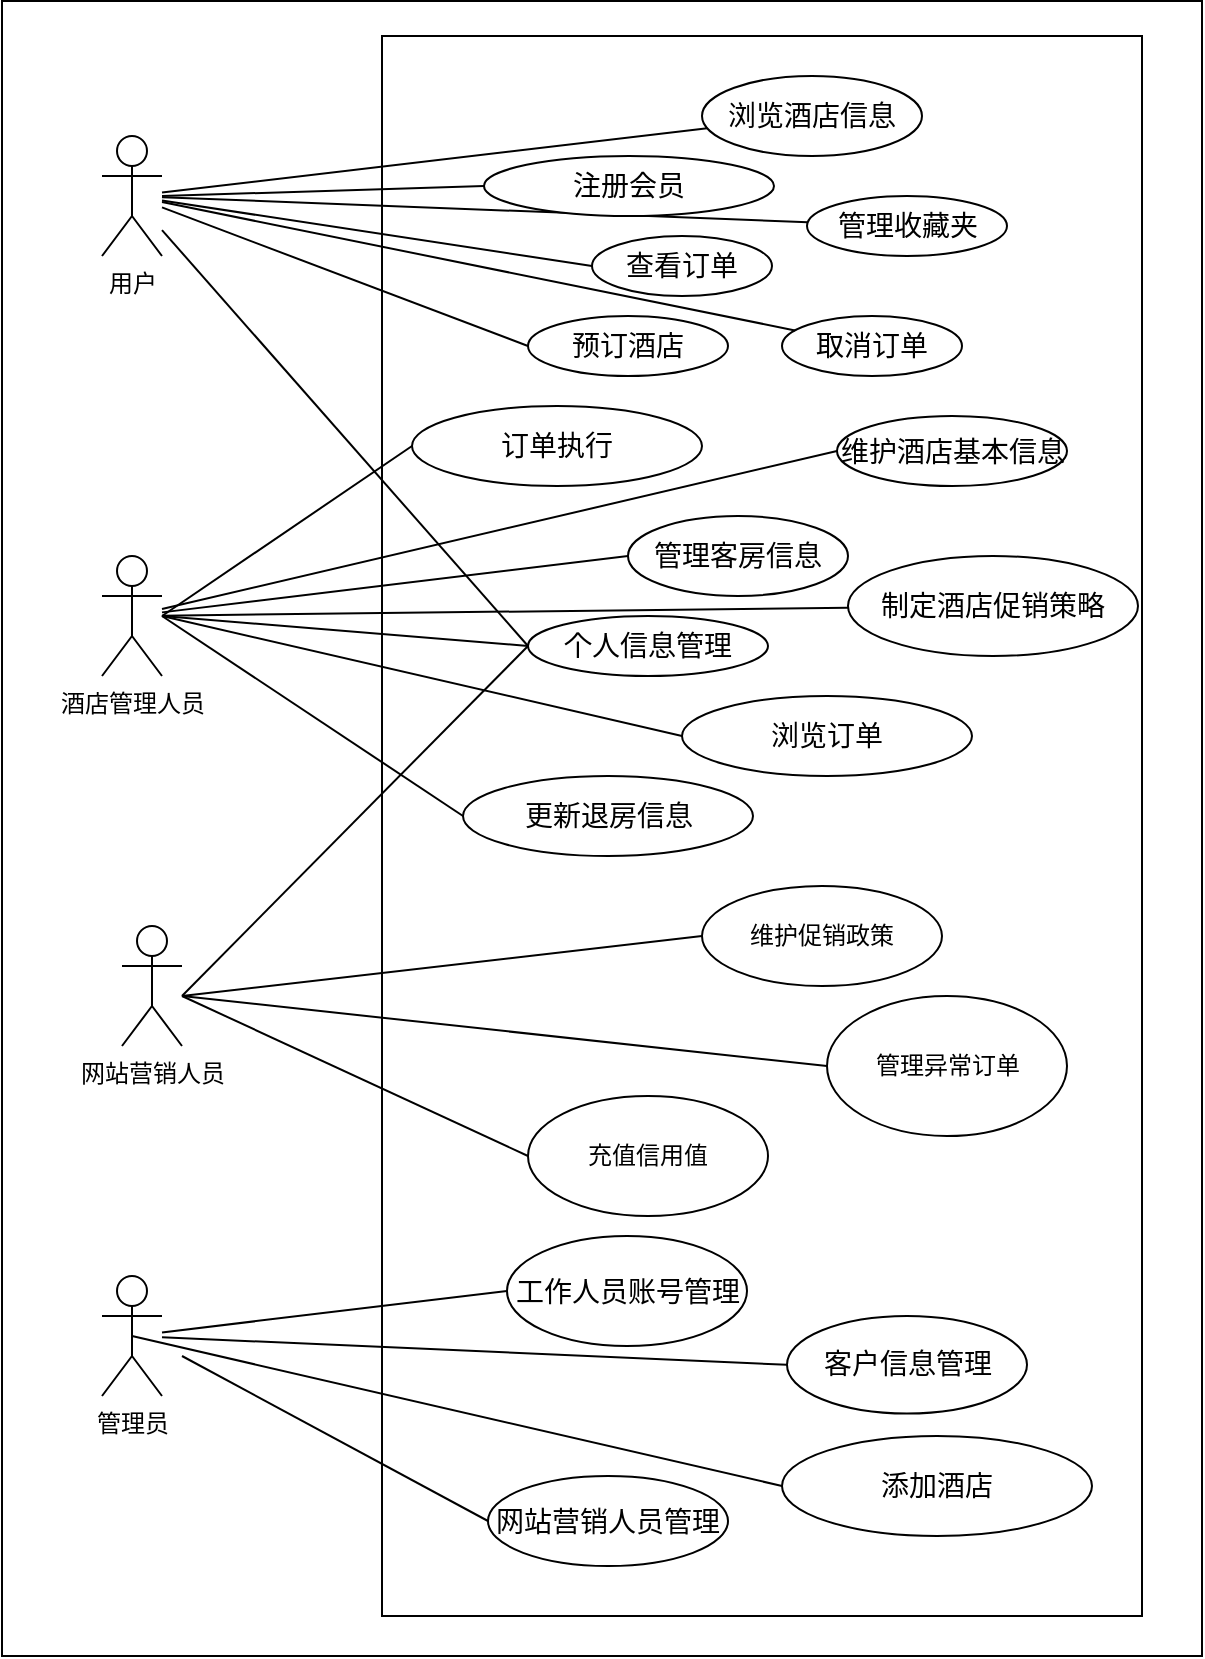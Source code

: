 <mxfile version="12.9.3" type="device"><diagram id="YWd8G2-2cAfF-EYyLHko" name="Page-1"><mxGraphModel dx="782" dy="507" grid="1" gridSize="10" guides="1" tooltips="1" connect="1" arrows="1" fold="1" page="1" pageScale="1" pageWidth="827" pageHeight="1169" math="0" shadow="0"><root><mxCell id="0"/><mxCell id="1" parent="0"/><mxCell id="R-DKKXhETDMrApcMIBtu-35" value="用例图" style="shape=umlFrame;whiteSpace=wrap;html=1;" parent="1" vertex="1"><mxGeometry x="100" y="92.5" width="600" height="827.5" as="geometry"/></mxCell><mxCell id="R-DKKXhETDMrApcMIBtu-1" value="" style="rounded=0;whiteSpace=wrap;html=1;" parent="1" vertex="1"><mxGeometry x="100" y="92.5" width="600" height="827.5" as="geometry"/></mxCell><mxCell id="R-DKKXhETDMrApcMIBtu-2" value="用户" style="shape=umlActor;verticalLabelPosition=bottom;labelBackgroundColor=#ffffff;verticalAlign=top;html=1;outlineConnect=0;" parent="1" vertex="1"><mxGeometry x="150" y="160" width="30" height="60" as="geometry"/></mxCell><mxCell id="R-DKKXhETDMrApcMIBtu-6" value="酒店管理人员" style="shape=umlActor;verticalLabelPosition=bottom;labelBackgroundColor=#ffffff;verticalAlign=top;html=1;outlineConnect=0;" parent="1" vertex="1"><mxGeometry x="150" y="370" width="30" height="60" as="geometry"/></mxCell><mxCell id="R-DKKXhETDMrApcMIBtu-5" value="管理员" style="shape=umlActor;verticalLabelPosition=bottom;labelBackgroundColor=#ffffff;verticalAlign=top;html=1;outlineConnect=0;" parent="1" vertex="1"><mxGeometry x="150" y="730" width="30" height="60" as="geometry"/></mxCell><mxCell id="R-DKKXhETDMrApcMIBtu-8" value="" style="rounded=0;whiteSpace=wrap;html=1;" parent="1" vertex="1"><mxGeometry x="290" y="110" width="380" height="790" as="geometry"/></mxCell><mxCell id="R-DKKXhETDMrApcMIBtu-10" value="&lt;font style=&quot;font-size: 14px&quot;&gt;浏览酒店信息&lt;/font&gt;" style="ellipse;whiteSpace=wrap;html=1;" parent="1" vertex="1"><mxGeometry x="450" y="130" width="110" height="40" as="geometry"/></mxCell><mxCell id="R-DKKXhETDMrApcMIBtu-11" value="&lt;font style=&quot;font-size: 14px&quot;&gt;管理收藏夹&lt;/font&gt;" style="ellipse;whiteSpace=wrap;html=1;" parent="1" vertex="1"><mxGeometry x="502.5" y="190" width="100" height="30" as="geometry"/></mxCell><mxCell id="R-DKKXhETDMrApcMIBtu-12" value="&lt;font style=&quot;font-size: 14px&quot;&gt;预订酒店&lt;/font&gt;" style="ellipse;whiteSpace=wrap;html=1;" parent="1" vertex="1"><mxGeometry x="363" y="250" width="100" height="30" as="geometry"/></mxCell><mxCell id="R-DKKXhETDMrApcMIBtu-13" value="&lt;font style=&quot;font-size: 14px&quot;&gt;查看订单&lt;/font&gt;" style="ellipse;whiteSpace=wrap;html=1;" parent="1" vertex="1"><mxGeometry x="395" y="210" width="90" height="30" as="geometry"/></mxCell><mxCell id="R-DKKXhETDMrApcMIBtu-14" value="&lt;font style=&quot;font-size: 14px&quot;&gt;取消订单&lt;/font&gt;" style="ellipse;whiteSpace=wrap;html=1;" parent="1" vertex="1"><mxGeometry x="490" y="250" width="90" height="30" as="geometry"/></mxCell><mxCell id="R-DKKXhETDMrApcMIBtu-16" value="" style="endArrow=none;html=1;entryX=0;entryY=0.5;entryDx=0;entryDy=0;" parent="1" source="R-DKKXhETDMrApcMIBtu-2" target="R-DKKXhETDMrApcMIBtu-23" edge="1"><mxGeometry width="50" height="50" relative="1" as="geometry"><mxPoint x="350" y="390" as="sourcePoint"/><mxPoint x="305" y="140" as="targetPoint"/></mxGeometry></mxCell><mxCell id="R-DKKXhETDMrApcMIBtu-17" value="" style="endArrow=none;html=1;" parent="1" source="R-DKKXhETDMrApcMIBtu-2" target="R-DKKXhETDMrApcMIBtu-10" edge="1"><mxGeometry width="50" height="50" relative="1" as="geometry"><mxPoint x="350" y="390" as="sourcePoint"/><mxPoint x="400" y="340" as="targetPoint"/></mxGeometry></mxCell><mxCell id="R-DKKXhETDMrApcMIBtu-18" value="" style="endArrow=none;html=1;" parent="1" source="R-DKKXhETDMrApcMIBtu-2" target="R-DKKXhETDMrApcMIBtu-11" edge="1"><mxGeometry width="50" height="50" relative="1" as="geometry"><mxPoint x="350" y="390" as="sourcePoint"/><mxPoint x="400" y="340" as="targetPoint"/></mxGeometry></mxCell><mxCell id="R-DKKXhETDMrApcMIBtu-19" value="" style="endArrow=none;html=1;entryX=0;entryY=0.5;entryDx=0;entryDy=0;" parent="1" source="R-DKKXhETDMrApcMIBtu-2" target="R-DKKXhETDMrApcMIBtu-13" edge="1"><mxGeometry width="50" height="50" relative="1" as="geometry"><mxPoint x="350" y="390" as="sourcePoint"/><mxPoint x="400" y="340" as="targetPoint"/></mxGeometry></mxCell><mxCell id="R-DKKXhETDMrApcMIBtu-21" value="" style="endArrow=none;html=1;entryX=0;entryY=0.5;entryDx=0;entryDy=0;" parent="1" source="R-DKKXhETDMrApcMIBtu-2" target="R-DKKXhETDMrApcMIBtu-12" edge="1"><mxGeometry width="50" height="50" relative="1" as="geometry"><mxPoint x="350" y="390" as="sourcePoint"/><mxPoint x="400" y="340" as="targetPoint"/></mxGeometry></mxCell><mxCell id="R-DKKXhETDMrApcMIBtu-22" value="" style="endArrow=none;html=1;" parent="1" source="R-DKKXhETDMrApcMIBtu-2" target="R-DKKXhETDMrApcMIBtu-14" edge="1"><mxGeometry width="50" height="50" relative="1" as="geometry"><mxPoint x="350" y="390" as="sourcePoint"/><mxPoint x="400" y="340" as="targetPoint"/></mxGeometry></mxCell><mxCell id="R-DKKXhETDMrApcMIBtu-23" value="&lt;font style=&quot;font-size: 14px&quot;&gt;个人信息管理&lt;/font&gt;" style="ellipse;whiteSpace=wrap;html=1;" parent="1" vertex="1"><mxGeometry x="363" y="400" width="120" height="30" as="geometry"/></mxCell><mxCell id="R-DKKXhETDMrApcMIBtu-24" value="&lt;font style=&quot;font-size: 14px&quot;&gt;维护酒店基本信息&lt;/font&gt;" style="ellipse;whiteSpace=wrap;html=1;" parent="1" vertex="1"><mxGeometry x="517.5" y="300" width="115" height="35" as="geometry"/></mxCell><mxCell id="R-DKKXhETDMrApcMIBtu-25" value="&lt;span style=&quot;font-size: 14px&quot;&gt;管理客房信息&lt;/span&gt;" style="ellipse;whiteSpace=wrap;html=1;" parent="1" vertex="1"><mxGeometry x="413" y="350" width="110" height="40" as="geometry"/></mxCell><mxCell id="R-DKKXhETDMrApcMIBtu-26" value="&lt;font style=&quot;font-size: 14px&quot;&gt;制定酒店促销策略&lt;/font&gt;" style="ellipse;whiteSpace=wrap;html=1;" parent="1" vertex="1"><mxGeometry x="523" y="370" width="145" height="50" as="geometry"/></mxCell><mxCell id="R-DKKXhETDMrApcMIBtu-27" value="&lt;font style=&quot;font-size: 14px&quot;&gt;工作人员账号管理&lt;/font&gt;" style="ellipse;whiteSpace=wrap;html=1;" parent="1" vertex="1"><mxGeometry x="352.5" y="710" width="120" height="55" as="geometry"/></mxCell><mxCell id="R-DKKXhETDMrApcMIBtu-28" value="&lt;font style=&quot;font-size: 14px&quot;&gt;客户信息管理&lt;/font&gt;" style="ellipse;whiteSpace=wrap;html=1;" parent="1" vertex="1"><mxGeometry x="492.5" y="750" width="120" height="48.75" as="geometry"/></mxCell><mxCell id="R-DKKXhETDMrApcMIBtu-29" value="" style="endArrow=none;html=1;entryX=0;entryY=0.5;entryDx=0;entryDy=0;" parent="1" target="R-DKKXhETDMrApcMIBtu-23" edge="1"><mxGeometry width="50" height="50" relative="1" as="geometry"><mxPoint x="180" y="400" as="sourcePoint"/><mxPoint x="310" y="340" as="targetPoint"/></mxGeometry></mxCell><mxCell id="R-DKKXhETDMrApcMIBtu-30" value="" style="endArrow=none;html=1;entryX=0;entryY=0.5;entryDx=0;entryDy=0;" parent="1" source="R-DKKXhETDMrApcMIBtu-6" target="R-DKKXhETDMrApcMIBtu-25" edge="1"><mxGeometry width="50" height="50" relative="1" as="geometry"><mxPoint x="350" y="390" as="sourcePoint"/><mxPoint x="400" y="340" as="targetPoint"/></mxGeometry></mxCell><mxCell id="R-DKKXhETDMrApcMIBtu-31" value="" style="endArrow=none;html=1;entryX=0;entryY=0.5;entryDx=0;entryDy=0;" parent="1" source="R-DKKXhETDMrApcMIBtu-6" target="R-DKKXhETDMrApcMIBtu-24" edge="1"><mxGeometry width="50" height="50" relative="1" as="geometry"><mxPoint x="350" y="390" as="sourcePoint"/><mxPoint x="400" y="340" as="targetPoint"/></mxGeometry></mxCell><mxCell id="R-DKKXhETDMrApcMIBtu-32" value="" style="endArrow=none;html=1;" parent="1" source="R-DKKXhETDMrApcMIBtu-6" target="R-DKKXhETDMrApcMIBtu-26" edge="1"><mxGeometry width="50" height="50" relative="1" as="geometry"><mxPoint x="350" y="390" as="sourcePoint"/><mxPoint x="400" y="340" as="targetPoint"/></mxGeometry></mxCell><mxCell id="R-DKKXhETDMrApcMIBtu-33" value="" style="endArrow=none;html=1;entryX=0;entryY=0.5;entryDx=0;entryDy=0;" parent="1" source="R-DKKXhETDMrApcMIBtu-5" target="R-DKKXhETDMrApcMIBtu-27" edge="1"><mxGeometry width="50" height="50" relative="1" as="geometry"><mxPoint x="350" y="390" as="sourcePoint"/><mxPoint x="400" y="340" as="targetPoint"/></mxGeometry></mxCell><mxCell id="R-DKKXhETDMrApcMIBtu-34" value="" style="endArrow=none;html=1;entryX=0;entryY=0.5;entryDx=0;entryDy=0;" parent="1" target="R-DKKXhETDMrApcMIBtu-28" edge="1" source="R-DKKXhETDMrApcMIBtu-5"><mxGeometry width="50" height="50" relative="1" as="geometry"><mxPoint x="180" y="610" as="sourcePoint"/><mxPoint x="400" y="340" as="targetPoint"/></mxGeometry></mxCell><mxCell id="1_ZxgWTYlg5h1duisd7g-4" value="网站营销人员" style="shape=umlActor;verticalLabelPosition=bottom;labelBackgroundColor=#ffffff;verticalAlign=top;html=1;" parent="1" vertex="1"><mxGeometry x="160" y="555" width="30" height="60" as="geometry"/></mxCell><mxCell id="1_ZxgWTYlg5h1duisd7g-6" value="维护促销政策" style="ellipse;whiteSpace=wrap;html=1;" parent="1" vertex="1"><mxGeometry x="450" y="535" width="120" height="50" as="geometry"/></mxCell><mxCell id="1_ZxgWTYlg5h1duisd7g-7" value="管理异常订单" style="ellipse;whiteSpace=wrap;html=1;" parent="1" vertex="1"><mxGeometry x="512.5" y="590" width="120" height="70" as="geometry"/></mxCell><mxCell id="1_ZxgWTYlg5h1duisd7g-8" value="充值信用值" style="ellipse;whiteSpace=wrap;html=1;" parent="1" vertex="1"><mxGeometry x="363" y="640" width="120" height="60" as="geometry"/></mxCell><mxCell id="1_ZxgWTYlg5h1duisd7g-9" value="&lt;font style=&quot;font-size: 14px&quot;&gt;添加酒店&lt;/font&gt;" style="ellipse;whiteSpace=wrap;html=1;" parent="1" vertex="1"><mxGeometry x="490" y="810" width="155" height="50" as="geometry"/></mxCell><mxCell id="1_ZxgWTYlg5h1duisd7g-10" value="&lt;font style=&quot;font-size: 14px&quot;&gt;网站营销人员管理&lt;/font&gt;" style="ellipse;whiteSpace=wrap;html=1;" parent="1" vertex="1"><mxGeometry x="343" y="830" width="120" height="45" as="geometry"/></mxCell><mxCell id="1_ZxgWTYlg5h1duisd7g-11" value="&lt;font style=&quot;font-size: 14px&quot;&gt;更新退房信息&lt;br&gt;&lt;/font&gt;" style="ellipse;whiteSpace=wrap;html=1;" parent="1" vertex="1"><mxGeometry x="330.5" y="480" width="145" height="40" as="geometry"/></mxCell><mxCell id="1_ZxgWTYlg5h1duisd7g-12" value="&lt;font style=&quot;font-size: 14px&quot;&gt;浏览订单&lt;/font&gt;" style="ellipse;whiteSpace=wrap;html=1;" parent="1" vertex="1"><mxGeometry x="440" y="440" width="145" height="40" as="geometry"/></mxCell><mxCell id="1_ZxgWTYlg5h1duisd7g-13" value="&lt;font style=&quot;font-size: 14px&quot;&gt;订单执行&lt;/font&gt;" style="ellipse;whiteSpace=wrap;html=1;" parent="1" vertex="1"><mxGeometry x="305" y="295" width="145" height="40" as="geometry"/></mxCell><mxCell id="1_ZxgWTYlg5h1duisd7g-15" value="&lt;font style=&quot;font-size: 14px&quot;&gt;注册会员&lt;/font&gt;" style="ellipse;whiteSpace=wrap;html=1;" parent="1" vertex="1"><mxGeometry x="341" y="170" width="145" height="30" as="geometry"/></mxCell><mxCell id="1_ZxgWTYlg5h1duisd7g-22" value="" style="endArrow=none;html=1;entryX=0;entryY=0.5;entryDx=0;entryDy=0;" parent="1" target="1_ZxgWTYlg5h1duisd7g-15" edge="1"><mxGeometry width="50" height="50" relative="1" as="geometry"><mxPoint x="180" y="190" as="sourcePoint"/><mxPoint x="469.996" y="315.594" as="targetPoint"/></mxGeometry></mxCell><mxCell id="1_ZxgWTYlg5h1duisd7g-23" value="" style="endArrow=none;html=1;entryX=0;entryY=0.5;entryDx=0;entryDy=0;" parent="1" target="1_ZxgWTYlg5h1duisd7g-13" edge="1"><mxGeometry width="50" height="50" relative="1" as="geometry"><mxPoint x="180" y="400" as="sourcePoint"/><mxPoint x="320" y="345" as="targetPoint"/></mxGeometry></mxCell><mxCell id="1_ZxgWTYlg5h1duisd7g-24" value="" style="endArrow=none;html=1;entryX=0;entryY=0.5;entryDx=0;entryDy=0;" parent="1" target="1_ZxgWTYlg5h1duisd7g-11" edge="1"><mxGeometry width="50" height="50" relative="1" as="geometry"><mxPoint x="180" y="400" as="sourcePoint"/><mxPoint x="330" y="355" as="targetPoint"/></mxGeometry></mxCell><mxCell id="1_ZxgWTYlg5h1duisd7g-25" value="" style="endArrow=none;html=1;entryX=0;entryY=0.5;entryDx=0;entryDy=0;" parent="1" target="1_ZxgWTYlg5h1duisd7g-12" edge="1"><mxGeometry width="50" height="50" relative="1" as="geometry"><mxPoint x="180" y="400" as="sourcePoint"/><mxPoint x="340" y="365" as="targetPoint"/></mxGeometry></mxCell><mxCell id="1_ZxgWTYlg5h1duisd7g-30" value="" style="endArrow=none;html=1;entryX=0;entryY=0.5;entryDx=0;entryDy=0;" parent="1" target="1_ZxgWTYlg5h1duisd7g-10" edge="1"><mxGeometry width="50" height="50" relative="1" as="geometry"><mxPoint x="190" y="770" as="sourcePoint"/><mxPoint x="363" y="595" as="targetPoint"/></mxGeometry></mxCell><mxCell id="1_ZxgWTYlg5h1duisd7g-31" value="" style="endArrow=none;html=1;entryX=0;entryY=0.5;entryDx=0;entryDy=0;exitX=0.5;exitY=0.5;exitDx=0;exitDy=0;exitPerimeter=0;" parent="1" target="1_ZxgWTYlg5h1duisd7g-9" edge="1" source="R-DKKXhETDMrApcMIBtu-5"><mxGeometry width="50" height="50" relative="1" as="geometry"><mxPoint x="180" y="610" as="sourcePoint"/><mxPoint x="373" y="605" as="targetPoint"/></mxGeometry></mxCell><mxCell id="1_ZxgWTYlg5h1duisd7g-33" value="" style="endArrow=none;html=1;entryX=0;entryY=0.5;entryDx=0;entryDy=0;" parent="1" target="1_ZxgWTYlg5h1duisd7g-6" edge="1"><mxGeometry width="50" height="50" relative="1" as="geometry"><mxPoint x="190" y="590" as="sourcePoint"/><mxPoint x="347.5" y="760" as="targetPoint"/></mxGeometry></mxCell><mxCell id="1_ZxgWTYlg5h1duisd7g-34" value="" style="endArrow=none;html=1;entryX=0;entryY=0.5;entryDx=0;entryDy=0;" parent="1" target="1_ZxgWTYlg5h1duisd7g-8" edge="1"><mxGeometry width="50" height="50" relative="1" as="geometry"><mxPoint x="190" y="590" as="sourcePoint"/><mxPoint x="327.5" y="780" as="targetPoint"/></mxGeometry></mxCell><mxCell id="1_ZxgWTYlg5h1duisd7g-35" value="" style="endArrow=none;html=1;entryX=0;entryY=0.5;entryDx=0;entryDy=0;" parent="1" target="1_ZxgWTYlg5h1duisd7g-7" edge="1"><mxGeometry width="50" height="50" relative="1" as="geometry"><mxPoint x="190" y="590" as="sourcePoint"/><mxPoint x="337.5" y="790" as="targetPoint"/></mxGeometry></mxCell><mxCell id="tUT4dYGcRenvVLitm_ji-2" value="" style="endArrow=none;html=1;entryX=0;entryY=0.5;entryDx=0;entryDy=0;" edge="1" parent="1" target="R-DKKXhETDMrApcMIBtu-23"><mxGeometry width="50" height="50" relative="1" as="geometry"><mxPoint x="190" y="590" as="sourcePoint"/><mxPoint x="350" y="420" as="targetPoint"/></mxGeometry></mxCell></root></mxGraphModel></diagram></mxfile>
